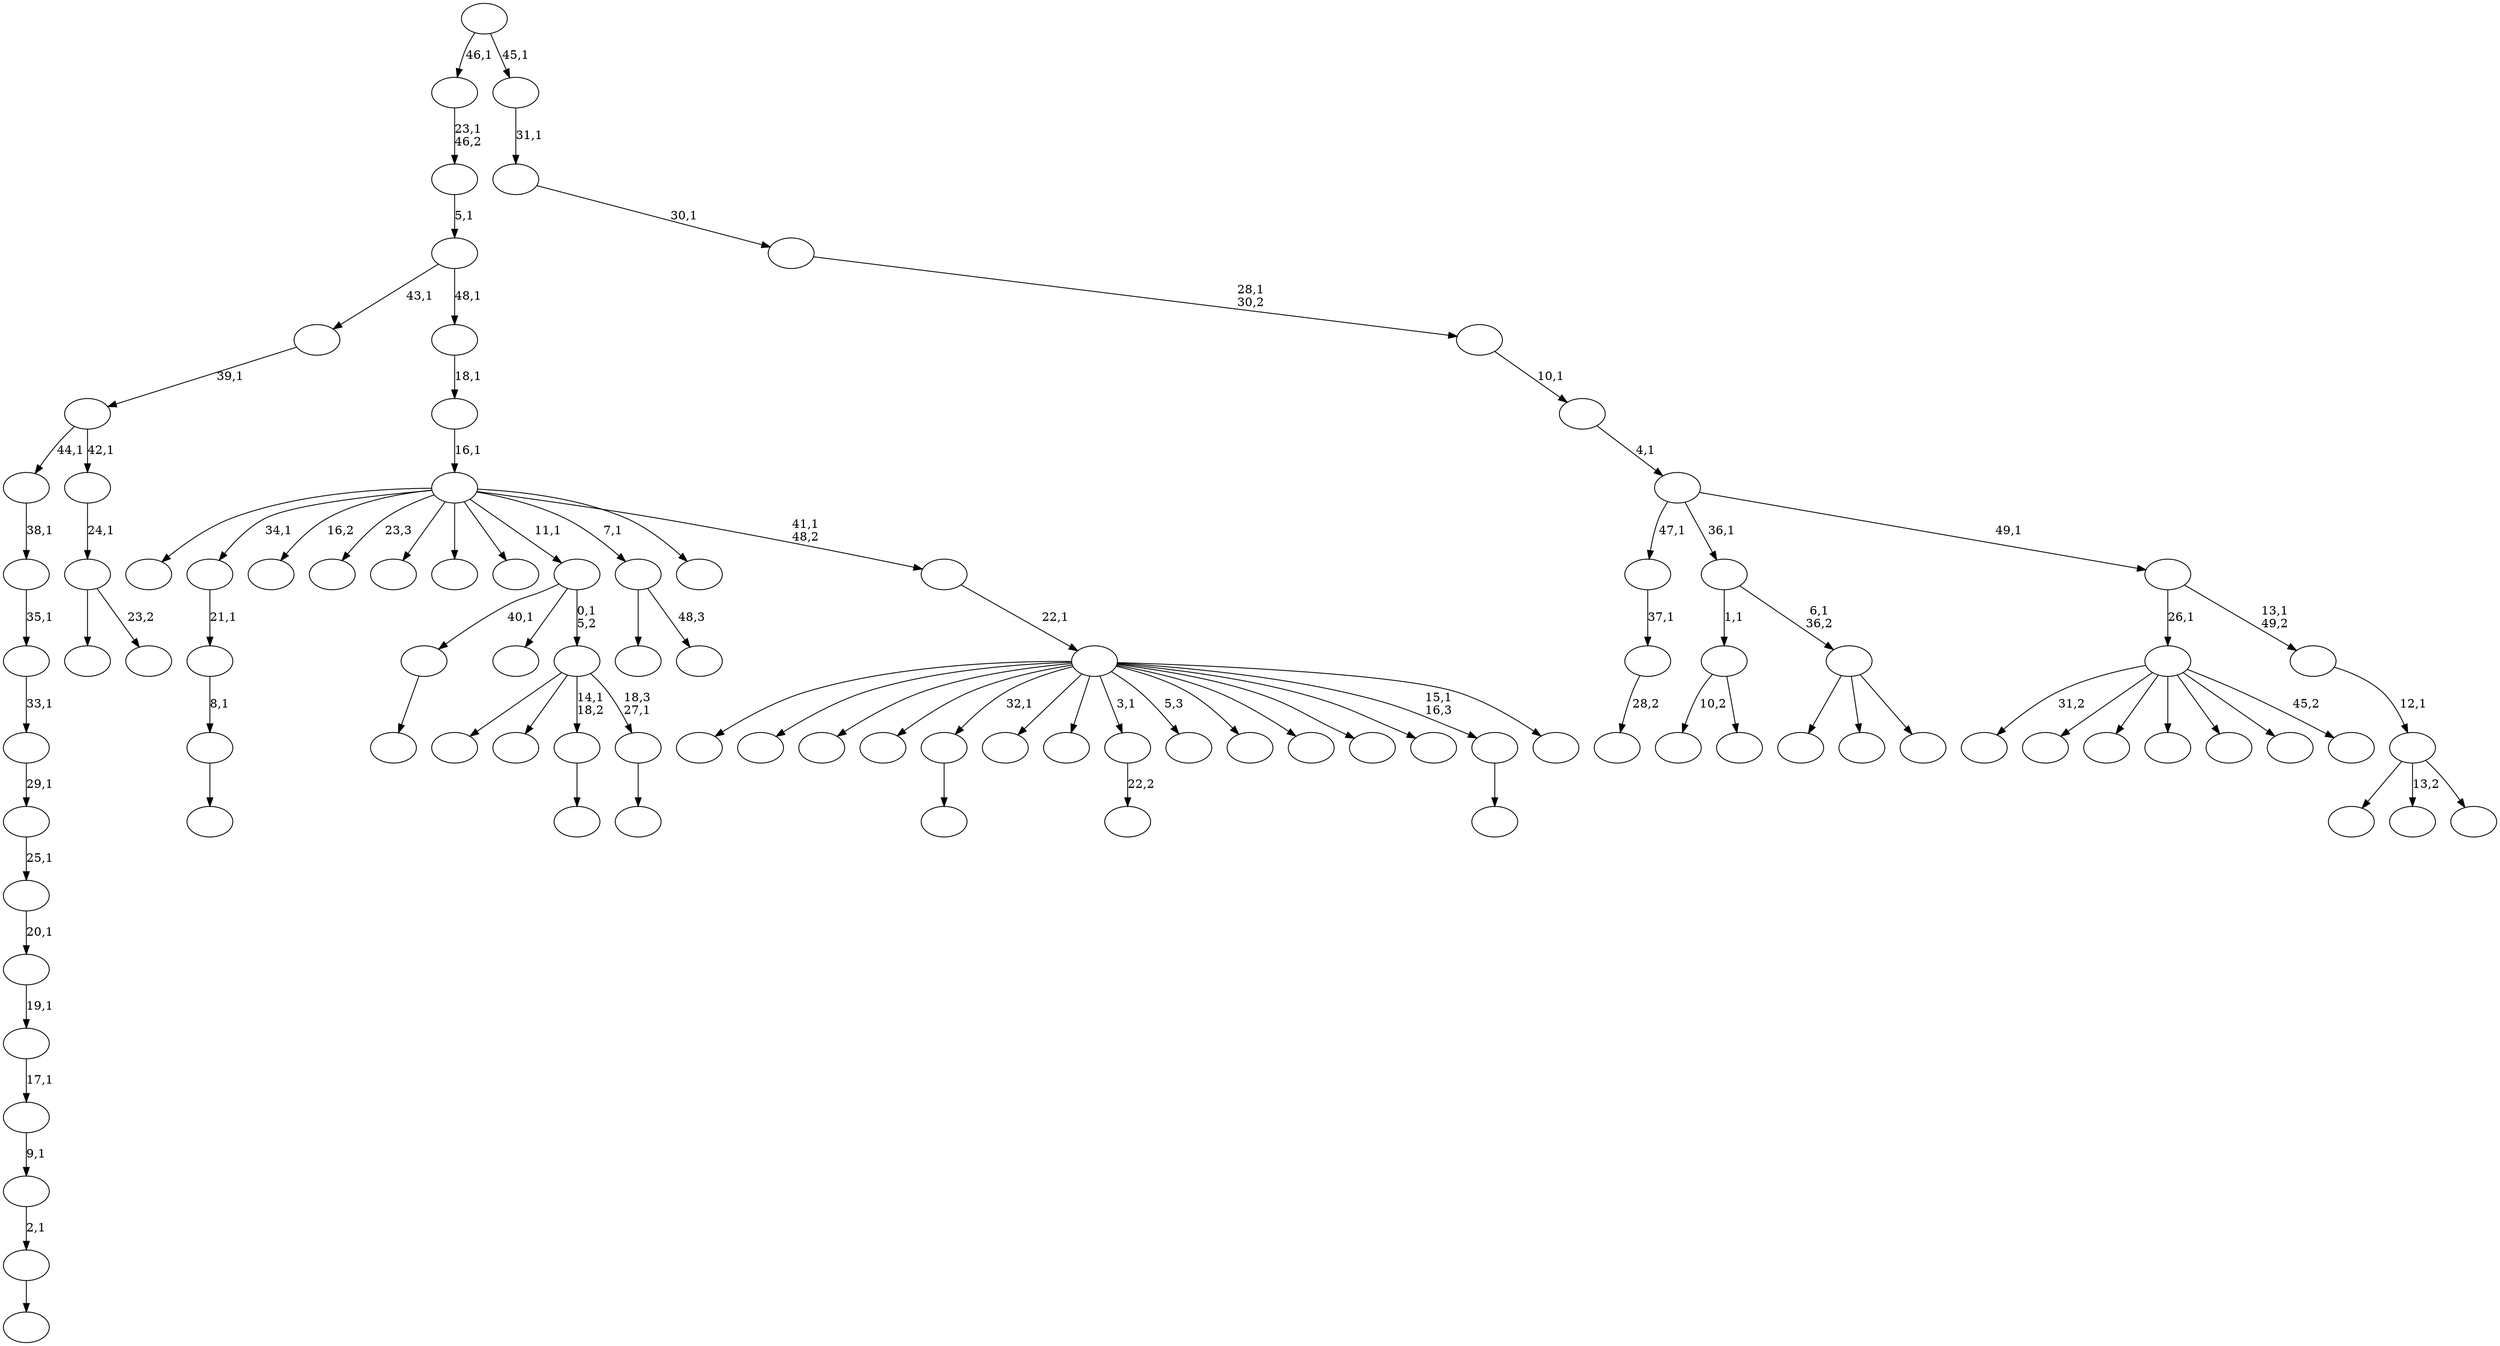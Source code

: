 digraph T {
	100 [label=""]
	99 [label=""]
	98 [label=""]
	97 [label=""]
	96 [label=""]
	95 [label=""]
	94 [label=""]
	93 [label=""]
	92 [label=""]
	91 [label=""]
	90 [label=""]
	89 [label=""]
	88 [label=""]
	87 [label=""]
	86 [label=""]
	85 [label=""]
	84 [label=""]
	83 [label=""]
	82 [label=""]
	81 [label=""]
	80 [label=""]
	79 [label=""]
	78 [label=""]
	77 [label=""]
	76 [label=""]
	75 [label=""]
	74 [label=""]
	73 [label=""]
	72 [label=""]
	71 [label=""]
	70 [label=""]
	69 [label=""]
	68 [label=""]
	67 [label=""]
	66 [label=""]
	65 [label=""]
	64 [label=""]
	63 [label=""]
	62 [label=""]
	61 [label=""]
	60 [label=""]
	59 [label=""]
	58 [label=""]
	57 [label=""]
	56 [label=""]
	55 [label=""]
	54 [label=""]
	53 [label=""]
	52 [label=""]
	51 [label=""]
	50 [label=""]
	49 [label=""]
	48 [label=""]
	47 [label=""]
	46 [label=""]
	45 [label=""]
	44 [label=""]
	43 [label=""]
	42 [label=""]
	41 [label=""]
	40 [label=""]
	39 [label=""]
	38 [label=""]
	37 [label=""]
	36 [label=""]
	35 [label=""]
	34 [label=""]
	33 [label=""]
	32 [label=""]
	31 [label=""]
	30 [label=""]
	29 [label=""]
	28 [label=""]
	27 [label=""]
	26 [label=""]
	25 [label=""]
	24 [label=""]
	23 [label=""]
	22 [label=""]
	21 [label=""]
	20 [label=""]
	19 [label=""]
	18 [label=""]
	17 [label=""]
	16 [label=""]
	15 [label=""]
	14 [label=""]
	13 [label=""]
	12 [label=""]
	11 [label=""]
	10 [label=""]
	9 [label=""]
	8 [label=""]
	7 [label=""]
	6 [label=""]
	5 [label=""]
	4 [label=""]
	3 [label=""]
	2 [label=""]
	1 [label=""]
	0 [label=""]
	98 -> 99 [label=""]
	97 -> 98 [label="8,1"]
	96 -> 97 [label="21,1"]
	91 -> 92 [label=""]
	90 -> 91 [label="2,1"]
	89 -> 90 [label="9,1"]
	88 -> 89 [label="17,1"]
	87 -> 88 [label="19,1"]
	86 -> 87 [label="20,1"]
	85 -> 86 [label="25,1"]
	84 -> 85 [label="29,1"]
	83 -> 84 [label="33,1"]
	82 -> 83 [label="35,1"]
	81 -> 82 [label="38,1"]
	72 -> 73 [label=""]
	64 -> 65 [label=""]
	61 -> 78 [label="10,2"]
	61 -> 62 [label=""]
	59 -> 60 [label="22,2"]
	54 -> 55 [label=""]
	52 -> 53 [label="28,2"]
	51 -> 52 [label="37,1"]
	44 -> 45 [label=""]
	43 -> 69 [label=""]
	43 -> 68 [label=""]
	43 -> 54 [label="14,1\n18,2"]
	43 -> 44 [label="18,3\n27,1"]
	42 -> 64 [label="40,1"]
	42 -> 47 [label=""]
	42 -> 43 [label="0,1\n5,2"]
	39 -> 94 [label=""]
	39 -> 80 [label=""]
	39 -> 40 [label=""]
	38 -> 61 [label="1,1"]
	38 -> 39 [label="6,1\n36,2"]
	36 -> 50 [label=""]
	36 -> 37 [label="23,2"]
	35 -> 36 [label="24,1"]
	34 -> 81 [label="44,1"]
	34 -> 35 [label="42,1"]
	33 -> 34 [label="39,1"]
	31 -> 48 [label=""]
	31 -> 32 [label="48,3"]
	22 -> 23 [label=""]
	20 -> 93 [label="31,2"]
	20 -> 57 [label=""]
	20 -> 56 [label=""]
	20 -> 30 [label=""]
	20 -> 29 [label=""]
	20 -> 24 [label=""]
	20 -> 21 [label="45,2"]
	18 -> 95 [label=""]
	18 -> 76 [label=""]
	18 -> 75 [label=""]
	18 -> 74 [label=""]
	18 -> 72 [label="32,1"]
	18 -> 70 [label=""]
	18 -> 66 [label=""]
	18 -> 59 [label="3,1"]
	18 -> 58 [label="5,3"]
	18 -> 46 [label=""]
	18 -> 41 [label=""]
	18 -> 28 [label=""]
	18 -> 27 [label=""]
	18 -> 22 [label="15,1\n16,3"]
	18 -> 19 [label=""]
	17 -> 18 [label="22,1"]
	16 -> 100 [label=""]
	16 -> 96 [label="34,1"]
	16 -> 77 [label="16,2"]
	16 -> 71 [label="23,3"]
	16 -> 67 [label=""]
	16 -> 63 [label=""]
	16 -> 49 [label=""]
	16 -> 42 [label="11,1"]
	16 -> 31 [label="7,1"]
	16 -> 25 [label=""]
	16 -> 17 [label="41,1\n48,2"]
	15 -> 16 [label="16,1"]
	14 -> 15 [label="18,1"]
	13 -> 33 [label="43,1"]
	13 -> 14 [label="48,1"]
	12 -> 13 [label="5,1"]
	11 -> 12 [label="23,1\n46,2"]
	9 -> 79 [label=""]
	9 -> 26 [label="13,2"]
	9 -> 10 [label=""]
	8 -> 9 [label="12,1"]
	7 -> 20 [label="26,1"]
	7 -> 8 [label="13,1\n49,2"]
	6 -> 51 [label="47,1"]
	6 -> 38 [label="36,1"]
	6 -> 7 [label="49,1"]
	5 -> 6 [label="4,1"]
	4 -> 5 [label="10,1"]
	3 -> 4 [label="28,1\n30,2"]
	2 -> 3 [label="30,1"]
	1 -> 2 [label="31,1"]
	0 -> 11 [label="46,1"]
	0 -> 1 [label="45,1"]
}
